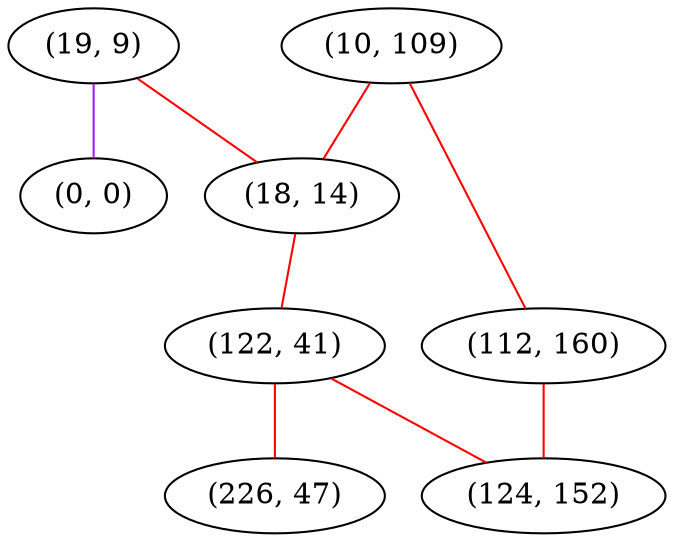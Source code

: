 graph "" {
"(19, 9)";
"(10, 109)";
"(18, 14)";
"(122, 41)";
"(112, 160)";
"(226, 47)";
"(0, 0)";
"(124, 152)";
"(19, 9)" -- "(18, 14)"  [color=red, key=0, weight=1];
"(19, 9)" -- "(0, 0)"  [color=purple, key=0, weight=4];
"(10, 109)" -- "(18, 14)"  [color=red, key=0, weight=1];
"(10, 109)" -- "(112, 160)"  [color=red, key=0, weight=1];
"(18, 14)" -- "(122, 41)"  [color=red, key=0, weight=1];
"(122, 41)" -- "(226, 47)"  [color=red, key=0, weight=1];
"(122, 41)" -- "(124, 152)"  [color=red, key=0, weight=1];
"(112, 160)" -- "(124, 152)"  [color=red, key=0, weight=1];
}
